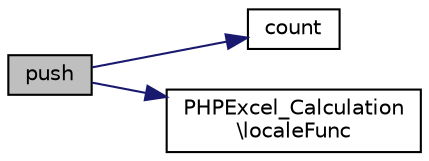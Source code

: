 digraph "push"
{
  edge [fontname="Helvetica",fontsize="10",labelfontname="Helvetica",labelfontsize="10"];
  node [fontname="Helvetica",fontsize="10",shape=record];
  rankdir="LR";
  Node15 [label="push",height=0.2,width=0.4,color="black", fillcolor="grey75", style="filled", fontcolor="black"];
  Node15 -> Node16 [color="midnightblue",fontsize="10",style="solid",fontname="Helvetica"];
  Node16 [label="count",height=0.2,width=0.4,color="black", fillcolor="white", style="filled",URL="$class_p_h_p_excel___calculation___token___stack.html#ac751e87b3d4c4bf2feb03bee8b092755"];
  Node15 -> Node17 [color="midnightblue",fontsize="10",style="solid",fontname="Helvetica"];
  Node17 [label="PHPExcel_Calculation\l\\localeFunc",height=0.2,width=0.4,color="black", fillcolor="white", style="filled",URL="$class_p_h_p_excel___calculation.html#a5979ec1ca4100fae9443c62213724d53"];
}
